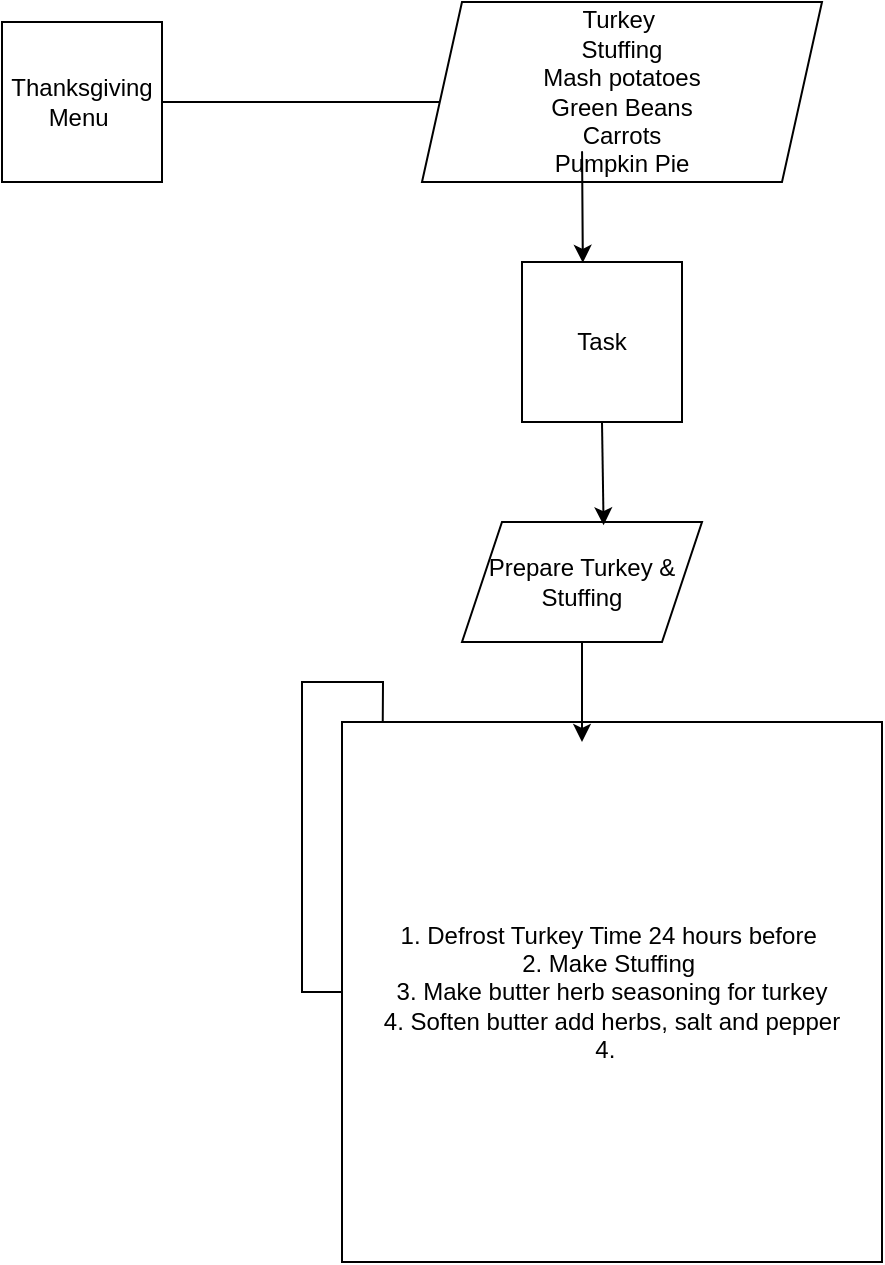 <mxfile version="13.9.8" type="github"><diagram id="eVmlAnhmtY9XlYcoeudt" name="Page-1"><mxGraphModel dx="520" dy="541" grid="1" gridSize="10" guides="1" tooltips="1" connect="1" arrows="1" fold="1" page="1" pageScale="1" pageWidth="850" pageHeight="1100" math="0" shadow="0"><root><mxCell id="0"/><mxCell id="1" parent="0"/><mxCell id="M3wI7qAT-hSqDZolDERv-1" value="Thanksgiving Menu&amp;nbsp;" style="whiteSpace=wrap;html=1;aspect=fixed;" vertex="1" parent="1"><mxGeometry x="30" y="30" width="80" height="80" as="geometry"/></mxCell><mxCell id="M3wI7qAT-hSqDZolDERv-2" value="" style="endArrow=classic;html=1;exitX=1;exitY=0.5;exitDx=0;exitDy=0;" edge="1" parent="1" source="M3wI7qAT-hSqDZolDERv-1"><mxGeometry width="50" height="50" relative="1" as="geometry"><mxPoint x="130" y="95" as="sourcePoint"/><mxPoint x="260" y="70" as="targetPoint"/></mxGeometry></mxCell><mxCell id="M3wI7qAT-hSqDZolDERv-3" value="Turkey&amp;nbsp;&lt;br&gt;Stuffing&lt;br&gt;Mash potatoes&lt;br&gt;Green Beans&lt;br&gt;Carrots&lt;br&gt;Pumpkin Pie" style="shape=parallelogram;perimeter=parallelogramPerimeter;whiteSpace=wrap;html=1;fixedSize=1;" vertex="1" parent="1"><mxGeometry x="240" y="20" width="200" height="90" as="geometry"/></mxCell><mxCell id="M3wI7qAT-hSqDZolDERv-16" value="Task" style="whiteSpace=wrap;html=1;aspect=fixed;" vertex="1" parent="1"><mxGeometry x="290" y="150" width="80" height="80" as="geometry"/></mxCell><mxCell id="M3wI7qAT-hSqDZolDERv-18" value="Prepare Turkey &amp;amp; Stuffing" style="shape=parallelogram;perimeter=parallelogramPerimeter;whiteSpace=wrap;html=1;fixedSize=1;" vertex="1" parent="1"><mxGeometry x="260" y="280" width="120" height="60" as="geometry"/></mxCell><mxCell id="M3wI7qAT-hSqDZolDERv-27" style="edgeStyle=orthogonalEdgeStyle;rounded=0;orthogonalLoop=1;jettySize=auto;html=1;exitX=0;exitY=0.5;exitDx=0;exitDy=0;" edge="1" parent="1" source="M3wI7qAT-hSqDZolDERv-19"><mxGeometry relative="1" as="geometry"><mxPoint x="220" y="440" as="targetPoint"/></mxGeometry></mxCell><mxCell id="M3wI7qAT-hSqDZolDERv-19" value="1. Defrost Turkey Time 24 hours before&amp;nbsp;&lt;br&gt;2. Make Stuffing&amp;nbsp;&lt;br&gt;3. Make butter herb seasoning for turkey&lt;br&gt;4. Soften butter add herbs, salt and pepper&lt;br&gt;4.&amp;nbsp;&amp;nbsp;" style="whiteSpace=wrap;html=1;aspect=fixed;" vertex="1" parent="1"><mxGeometry x="200" y="380" width="270" height="270" as="geometry"/></mxCell><mxCell id="M3wI7qAT-hSqDZolDERv-20" value="" style="endArrow=classic;html=1;exitX=0.38;exitY=-0.055;exitDx=0;exitDy=0;exitPerimeter=0;entryX=0.38;entryY=0.005;entryDx=0;entryDy=0;entryPerimeter=0;" edge="1" parent="1" source="M3wI7qAT-hSqDZolDERv-16" target="M3wI7qAT-hSqDZolDERv-16"><mxGeometry width="50" height="50" relative="1" as="geometry"><mxPoint x="180" y="290" as="sourcePoint"/><mxPoint x="190" y="250" as="targetPoint"/><Array as="points"><mxPoint x="320" y="90"/></Array></mxGeometry></mxCell><mxCell id="M3wI7qAT-hSqDZolDERv-21" value="" style="endArrow=classic;html=1;entryX=0.59;entryY=0.027;entryDx=0;entryDy=0;entryPerimeter=0;exitX=0.5;exitY=1;exitDx=0;exitDy=0;" edge="1" parent="1" source="M3wI7qAT-hSqDZolDERv-16" target="M3wI7qAT-hSqDZolDERv-18"><mxGeometry width="50" height="50" relative="1" as="geometry"><mxPoint x="330" y="270" as="sourcePoint"/><mxPoint x="190" y="250" as="targetPoint"/></mxGeometry></mxCell><mxCell id="M3wI7qAT-hSqDZolDERv-25" value="" style="endArrow=classic;html=1;exitX=0.5;exitY=1;exitDx=0;exitDy=0;" edge="1" parent="1" source="M3wI7qAT-hSqDZolDERv-18"><mxGeometry width="50" height="50" relative="1" as="geometry"><mxPoint x="180" y="350" as="sourcePoint"/><mxPoint x="320" y="390" as="targetPoint"/></mxGeometry></mxCell></root></mxGraphModel></diagram></mxfile>
